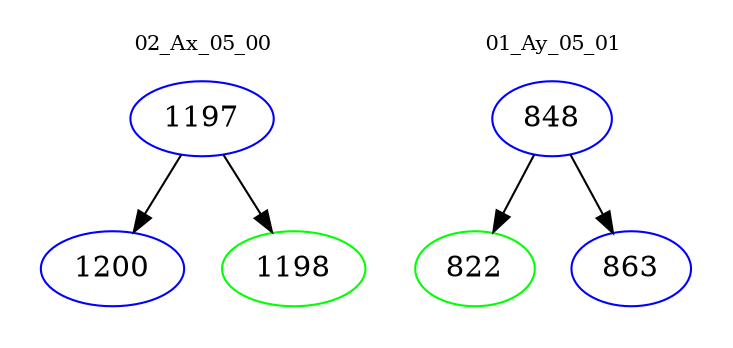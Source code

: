 digraph{
subgraph cluster_0 {
color = white
label = "02_Ax_05_00";
fontsize=10;
T0_1197 [label="1197", color="blue"]
T0_1197 -> T0_1200 [color="black"]
T0_1200 [label="1200", color="blue"]
T0_1197 -> T0_1198 [color="black"]
T0_1198 [label="1198", color="green"]
}
subgraph cluster_1 {
color = white
label = "01_Ay_05_01";
fontsize=10;
T1_848 [label="848", color="blue"]
T1_848 -> T1_822 [color="black"]
T1_822 [label="822", color="green"]
T1_848 -> T1_863 [color="black"]
T1_863 [label="863", color="blue"]
}
}
